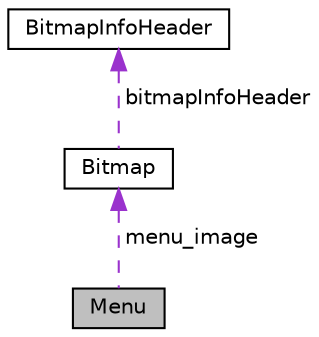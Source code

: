 digraph "Menu"
{
  edge [fontname="Helvetica",fontsize="10",labelfontname="Helvetica",labelfontsize="10"];
  node [fontname="Helvetica",fontsize="10",shape=record];
  Node1 [label="Menu",height=0.2,width=0.4,color="black", fillcolor="grey75", style="filled", fontcolor="black"];
  Node2 -> Node1 [dir="back",color="darkorchid3",fontsize="10",style="dashed",label=" menu_image" ,fontname="Helvetica"];
  Node2 [label="Bitmap",height=0.2,width=0.4,color="black", fillcolor="white", style="filled",URL="$struct_bitmap.html",tooltip="Represents a Bitmap. "];
  Node3 -> Node2 [dir="back",color="darkorchid3",fontsize="10",style="dashed",label=" bitmapInfoHeader" ,fontname="Helvetica"];
  Node3 [label="BitmapInfoHeader",height=0.2,width=0.4,color="black", fillcolor="white", style="filled",URL="$struct_bitmap_info_header.html"];
}
